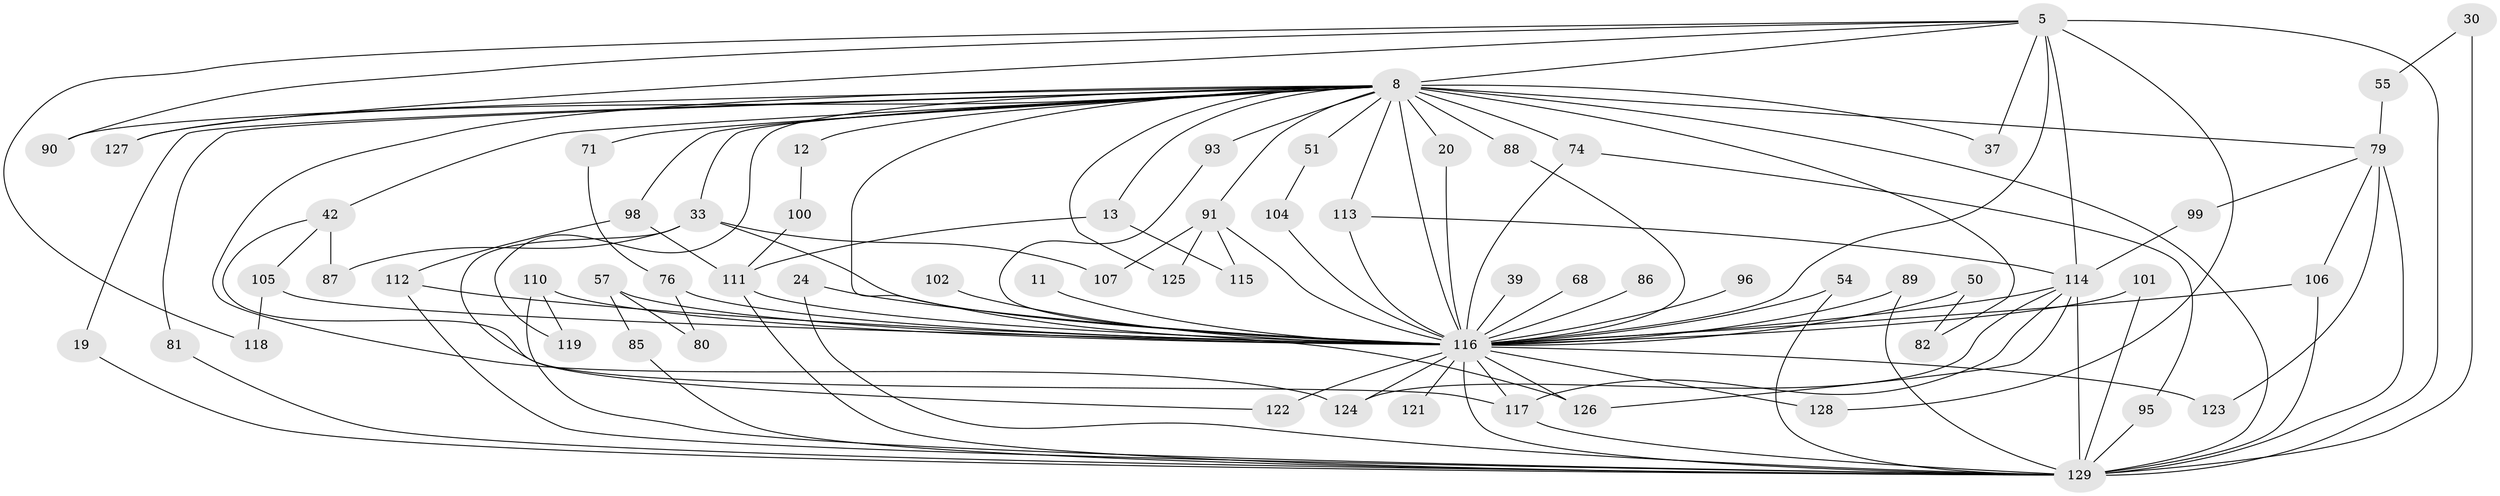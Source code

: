 // original degree distribution, {30: 0.007751937984496124, 14: 0.015503875968992248, 22: 0.015503875968992248, 23: 0.015503875968992248, 16: 0.007751937984496124, 36: 0.007751937984496124, 33: 0.007751937984496124, 2: 0.49612403100775193, 3: 0.24806201550387597, 4: 0.10077519379844961, 7: 0.023255813953488372, 5: 0.046511627906976744, 6: 0.007751937984496124}
// Generated by graph-tools (version 1.1) at 2025/48/03/04/25 21:48:39]
// undirected, 64 vertices, 120 edges
graph export_dot {
graph [start="1"]
  node [color=gray90,style=filled];
  5 [super="+2"];
  8 [super="+6"];
  11;
  12;
  13;
  19;
  20;
  24;
  30;
  33 [super="+31"];
  37;
  39;
  42;
  50;
  51;
  54;
  55;
  57 [super="+15"];
  68;
  71;
  74 [super="+47+43+52+61+73"];
  76 [super="+35"];
  79 [super="+38"];
  80;
  81;
  82;
  85;
  86;
  87;
  88 [super="+44"];
  89;
  90;
  91 [super="+41+26+58"];
  93 [super="+69"];
  95;
  96;
  98;
  99;
  100;
  101;
  102;
  104;
  105 [super="+84+46"];
  106 [super="+48+94"];
  107;
  110 [super="+97"];
  111 [super="+83+109"];
  112 [super="+17+103"];
  113 [super="+64"];
  114 [super="+45+66"];
  115;
  116 [super="+25+9+10"];
  117 [super="+78"];
  118;
  119;
  121;
  122 [super="+108"];
  123;
  124 [super="+67+92"];
  125;
  126 [super="+77+56"];
  127;
  128;
  129 [super="+75+120+60"];
  5 -- 8 [weight=6];
  5 -- 37;
  5 -- 127;
  5 -- 128;
  5 -- 118;
  5 -- 90;
  5 -- 116 [weight=6];
  5 -- 114 [weight=4];
  5 -- 129 [weight=5];
  8 -- 37;
  8 -- 42 [weight=2];
  8 -- 51 [weight=2];
  8 -- 71;
  8 -- 93 [weight=2];
  8 -- 116 [weight=10];
  8 -- 12 [weight=2];
  8 -- 13 [weight=2];
  8 -- 79;
  8 -- 81;
  8 -- 19;
  8 -- 20;
  8 -- 82;
  8 -- 90;
  8 -- 33 [weight=2];
  8 -- 98;
  8 -- 125;
  8 -- 119;
  8 -- 127;
  8 -- 74 [weight=4];
  8 -- 88 [weight=2];
  8 -- 91 [weight=2];
  8 -- 113;
  8 -- 126 [weight=4];
  8 -- 129 [weight=8];
  8 -- 124;
  11 -- 116 [weight=2];
  12 -- 100;
  13 -- 115;
  13 -- 111;
  19 -- 129;
  20 -- 116;
  24 -- 116;
  24 -- 129;
  30 -- 55;
  30 -- 129 [weight=2];
  33 -- 122;
  33 -- 87;
  33 -- 107;
  33 -- 116;
  39 -- 116 [weight=2];
  42 -- 87;
  42 -- 105;
  42 -- 117;
  50 -- 82;
  50 -- 116 [weight=2];
  51 -- 104;
  54 -- 116;
  54 -- 129;
  55 -- 79;
  57 -- 80;
  57 -- 85;
  57 -- 116 [weight=3];
  68 -- 116 [weight=2];
  71 -- 76;
  74 -- 116 [weight=3];
  74 -- 95;
  76 -- 80;
  76 -- 116 [weight=3];
  79 -- 99;
  79 -- 123;
  79 -- 106;
  79 -- 129 [weight=3];
  81 -- 129;
  85 -- 129;
  86 -- 116;
  88 -- 116 [weight=2];
  89 -- 116;
  89 -- 129;
  91 -- 115;
  91 -- 116 [weight=4];
  91 -- 107;
  91 -- 125;
  93 -- 116;
  95 -- 129;
  96 -- 116 [weight=2];
  98 -- 112;
  98 -- 111;
  99 -- 114;
  100 -- 111;
  101 -- 116;
  101 -- 129;
  102 -- 116;
  104 -- 116;
  105 -- 116 [weight=3];
  105 -- 118;
  106 -- 116 [weight=4];
  106 -- 129;
  110 -- 119;
  110 -- 116;
  110 -- 129 [weight=2];
  111 -- 116 [weight=2];
  111 -- 129;
  112 -- 116 [weight=4];
  112 -- 129;
  113 -- 114;
  113 -- 116;
  114 -- 116 [weight=7];
  114 -- 117;
  114 -- 124;
  114 -- 126;
  114 -- 129;
  116 -- 128;
  116 -- 129 [weight=9];
  116 -- 123;
  116 -- 121;
  116 -- 122 [weight=2];
  116 -- 124;
  116 -- 126;
  116 -- 117;
  117 -- 129;
}
